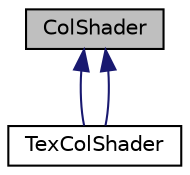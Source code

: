 digraph "ColShader"
{
  edge [fontname="Helvetica",fontsize="10",labelfontname="Helvetica",labelfontsize="10"];
  node [fontname="Helvetica",fontsize="10",shape=record];
  Node1 [label="ColShader",height=0.2,width=0.4,color="black", fillcolor="grey75", style="filled", fontcolor="black"];
  Node1 -> Node2 [dir="back",color="midnightblue",fontsize="10",style="solid",fontname="Helvetica"];
  Node2 [label="TexColShader",height=0.2,width=0.4,color="black", fillcolor="white", style="filled",URL="$struct_tex_col_shader.html"];
  Node1 -> Node2 [dir="back",color="midnightblue",fontsize="10",style="solid",fontname="Helvetica"];
}
